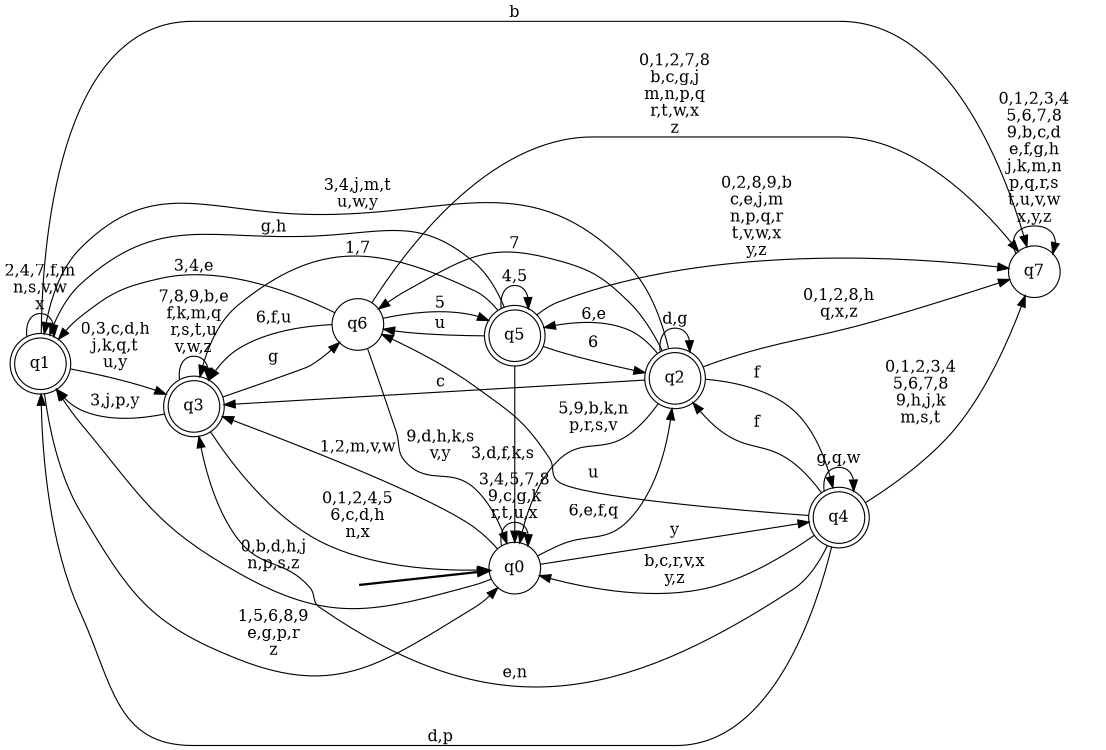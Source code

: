 digraph BlueStar {
__start0 [style = invis, shape = none, label = "", width = 0, height = 0];

rankdir=LR;
size="8,5";

s0 [style="filled", color="black", fillcolor="white" shape="circle", label="q0"];
s1 [style="rounded,filled", color="black", fillcolor="white" shape="doublecircle", label="q1"];
s2 [style="rounded,filled", color="black", fillcolor="white" shape="doublecircle", label="q2"];
s3 [style="rounded,filled", color="black", fillcolor="white" shape="doublecircle", label="q3"];
s4 [style="rounded,filled", color="black", fillcolor="white" shape="doublecircle", label="q4"];
s5 [style="rounded,filled", color="black", fillcolor="white" shape="doublecircle", label="q5"];
s6 [style="filled", color="black", fillcolor="white" shape="circle", label="q6"];
s7 [style="filled", color="black", fillcolor="white" shape="circle", label="q7"];
subgraph cluster_main { 
	graph [pad=".75", ranksep="0.15", nodesep="0.15"];
	 style=invis; 
	__start0 -> s0 [penwidth=2];
}
s0 -> s0 [label="3,4,5,7,8\n9,c,g,k\nr,t,u,x"];
s0 -> s1 [label="0,b,d,h,j\nn,p,s,z"];
s0 -> s2 [label="6,e,f,q"];
s0 -> s3 [label="1,2,m,v,w"];
s0 -> s4 [label="y"];
s1 -> s0 [label="1,5,6,8,9\ne,g,p,r\nz"];
s1 -> s1 [label="2,4,7,f,m\nn,s,v,w\nx"];
s1 -> s3 [label="0,3,c,d,h\nj,k,q,t\nu,y"];
s1 -> s7 [label="b"];
s2 -> s0 [label="5,9,b,k,n\np,r,s,v"];
s2 -> s1 [label="3,4,j,m,t\nu,w,y"];
s2 -> s2 [label="d,g"];
s2 -> s3 [label="c"];
s2 -> s4 [label="f"];
s2 -> s5 [label="6,e"];
s2 -> s6 [label="7"];
s2 -> s7 [label="0,1,2,8,h\nq,x,z"];
s3 -> s0 [label="0,1,2,4,5\n6,c,d,h\nn,x"];
s3 -> s1 [label="3,j,p,y"];
s3 -> s3 [label="7,8,9,b,e\nf,k,m,q\nr,s,t,u\nv,w,z"];
s3 -> s6 [label="g"];
s4 -> s0 [label="b,c,r,v,x\ny,z"];
s4 -> s1 [label="d,p"];
s4 -> s2 [label="f"];
s4 -> s3 [label="e,n"];
s4 -> s4 [label="g,q,w"];
s4 -> s6 [label="u"];
s4 -> s7 [label="0,1,2,3,4\n5,6,7,8\n9,h,j,k\nm,s,t"];
s5 -> s0 [label="3,d,f,k,s"];
s5 -> s1 [label="g,h"];
s5 -> s2 [label="6"];
s5 -> s3 [label="1,7"];
s5 -> s5 [label="4,5"];
s5 -> s6 [label="u"];
s5 -> s7 [label="0,2,8,9,b\nc,e,j,m\nn,p,q,r\nt,v,w,x\ny,z"];
s6 -> s0 [label="9,d,h,k,s\nv,y"];
s6 -> s1 [label="3,4,e"];
s6 -> s3 [label="6,f,u"];
s6 -> s5 [label="5"];
s6 -> s7 [label="0,1,2,7,8\nb,c,g,j\nm,n,p,q\nr,t,w,x\nz"];
s7 -> s7 [label="0,1,2,3,4\n5,6,7,8\n9,b,c,d\ne,f,g,h\nj,k,m,n\np,q,r,s\nt,u,v,w\nx,y,z"];

}